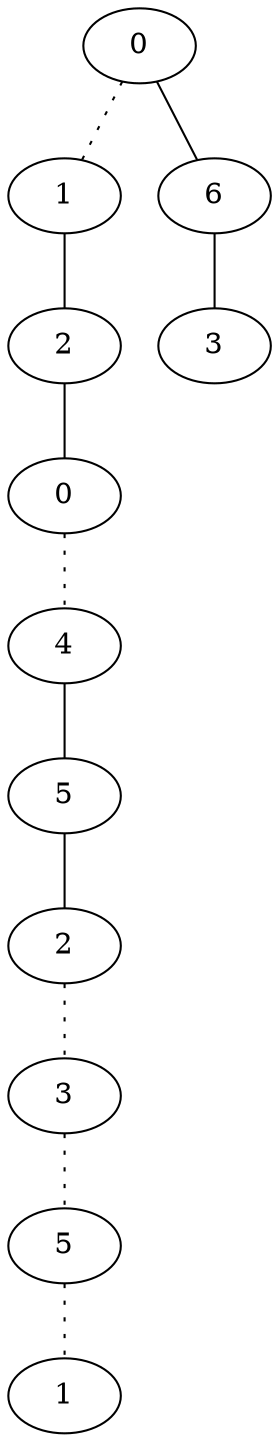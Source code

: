 graph {
a0[label=0];
a1[label=1];
a2[label=2];
a3[label=0];
a4[label=4];
a5[label=5];
a6[label=2];
a7[label=3];
a8[label=5];
a9[label=1];
a10[label=6];
a11[label=3];
a0 -- a1 [style=dotted];
a0 -- a10;
a1 -- a2;
a2 -- a3;
a3 -- a4 [style=dotted];
a4 -- a5;
a5 -- a6;
a6 -- a7 [style=dotted];
a7 -- a8 [style=dotted];
a8 -- a9 [style=dotted];
a10 -- a11;
}
